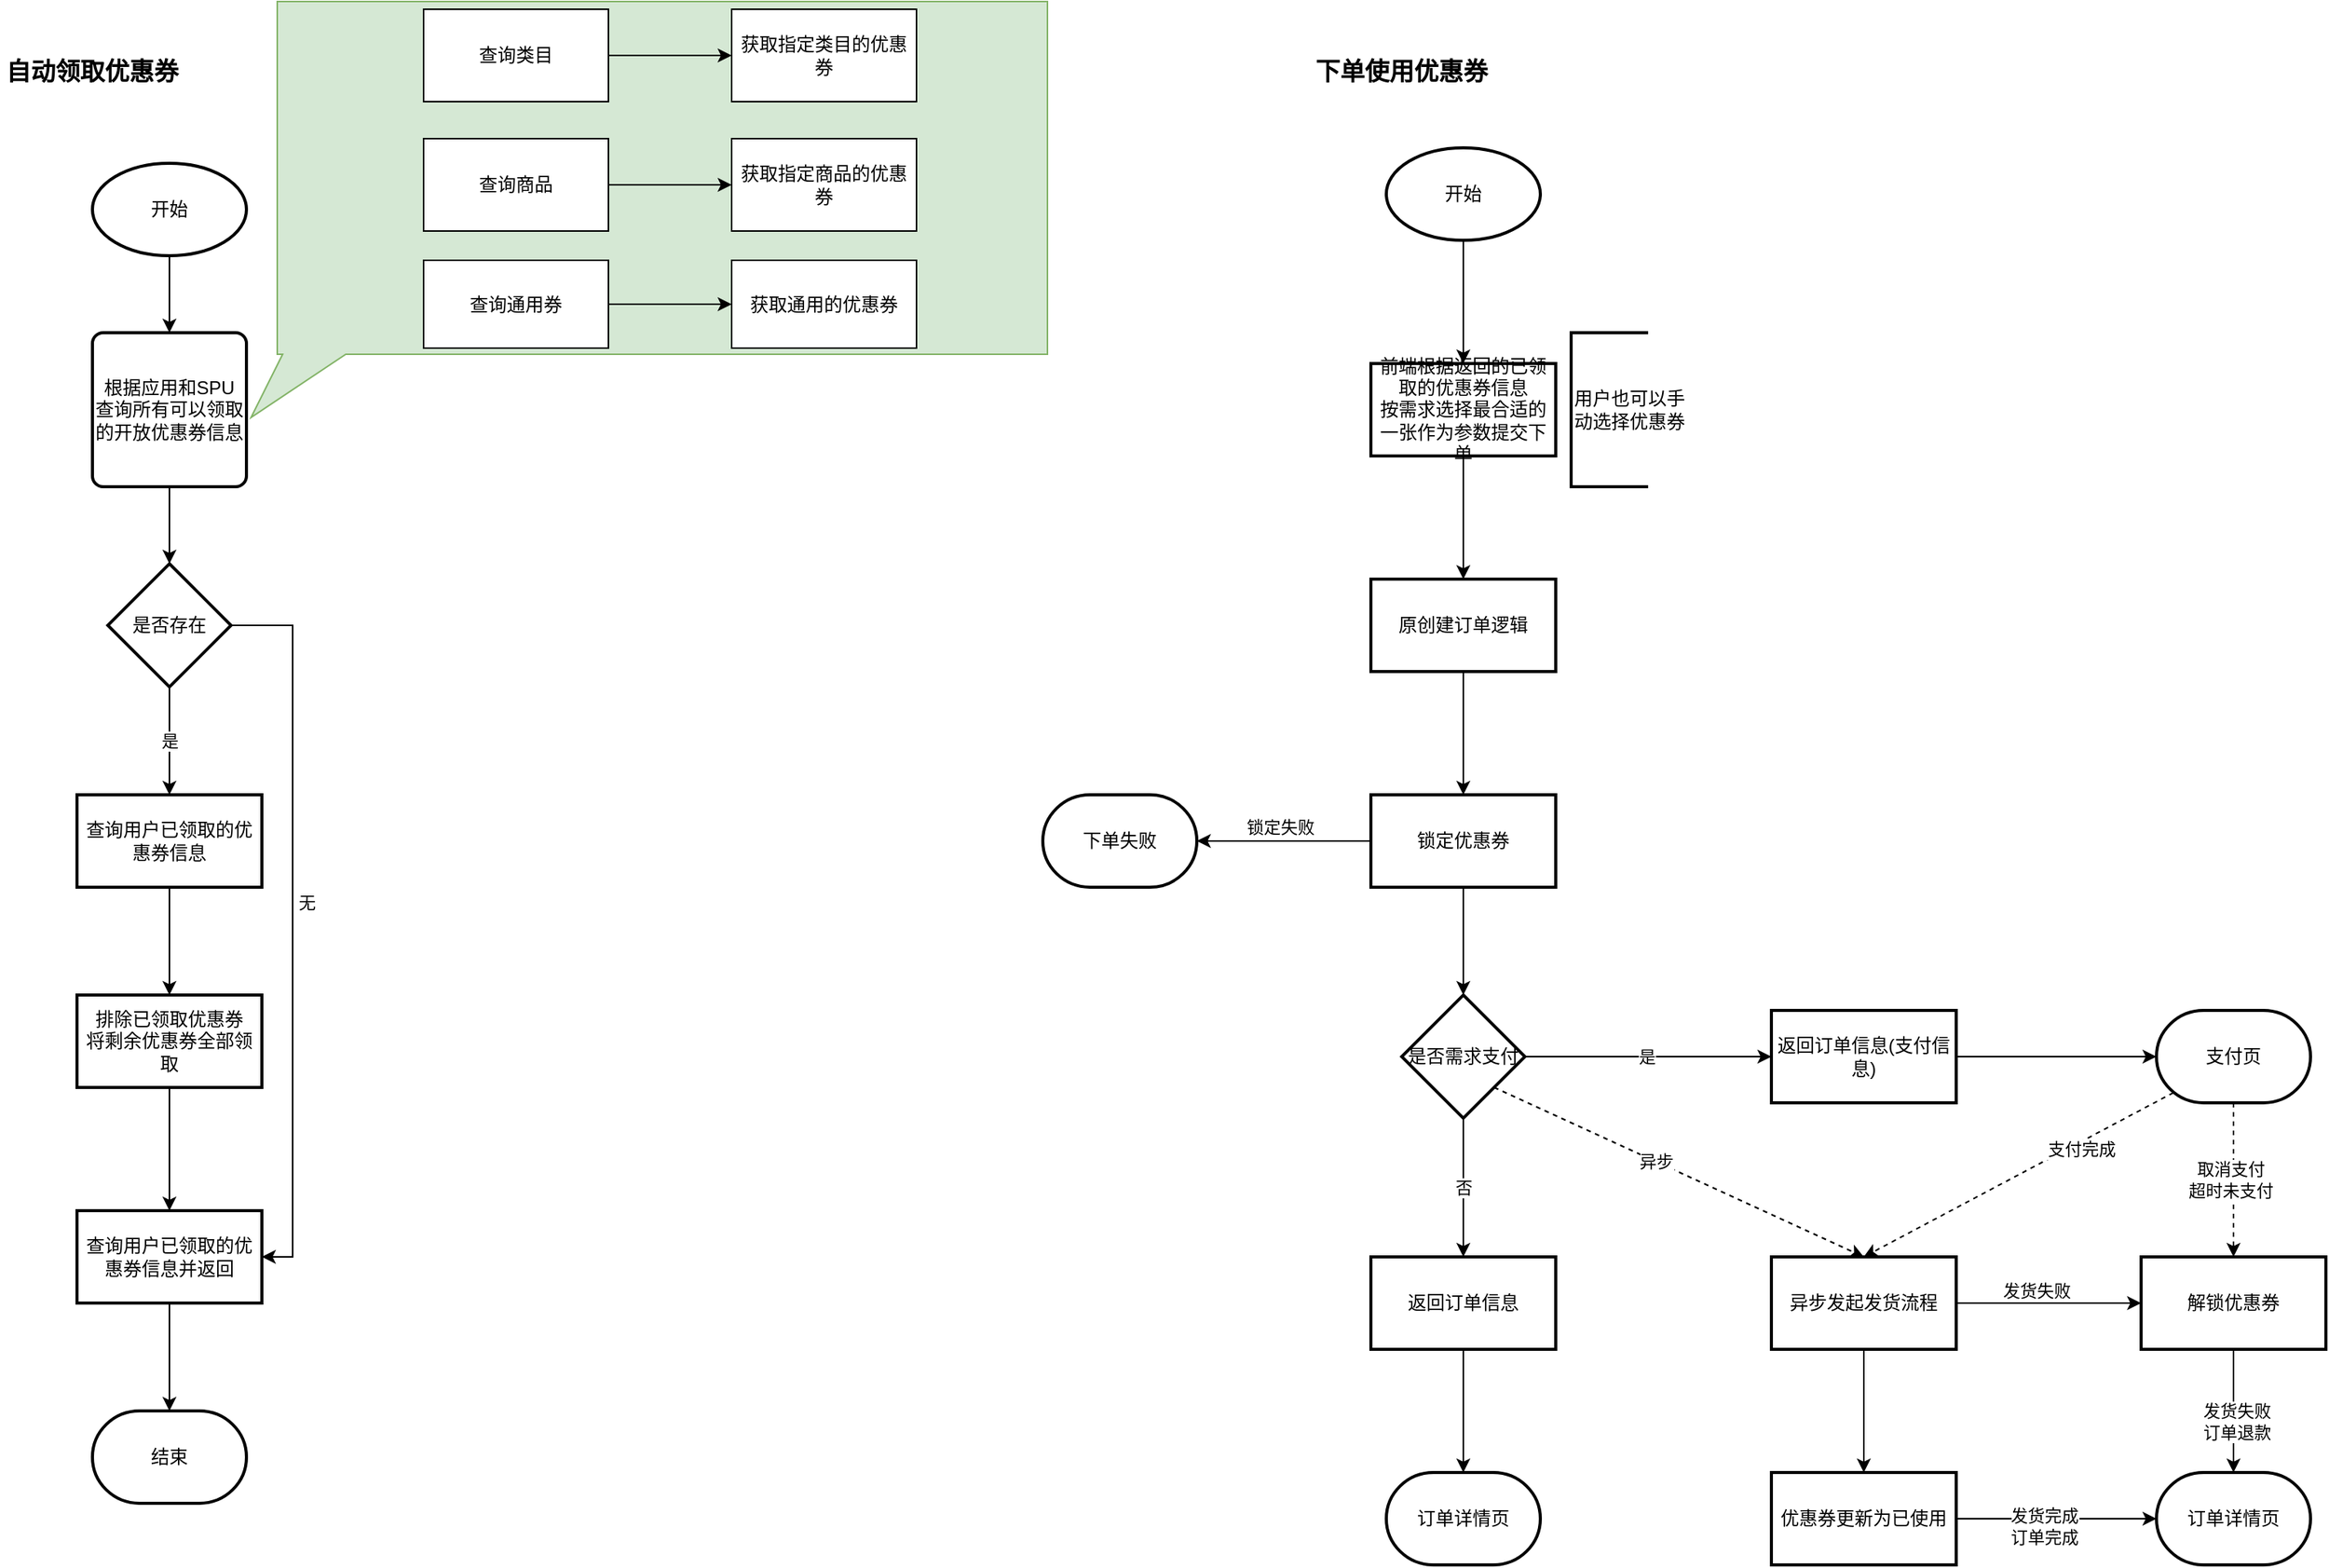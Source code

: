 <mxfile version="24.0.2" type="github">
  <diagram name="第 1 页" id="zcuINYi5yBSdiXbuYtzG">
    <mxGraphModel dx="1306" dy="1919" grid="1" gridSize="10" guides="1" tooltips="1" connect="1" arrows="1" fold="1" page="1" pageScale="1" pageWidth="827" pageHeight="1169" math="0" shadow="0">
      <root>
        <mxCell id="0" />
        <mxCell id="1" parent="0" />
        <mxCell id="jN4faiQt9KvXkNwv9UII-45" value="" style="whiteSpace=wrap;html=1;shape=mxgraph.basic.rectCallout;dx=24;dy=41;boundedLbl=1;fillColor=#d5e8d4;strokeColor=#82b366;" parent="1" vertex="1">
          <mxGeometry x="230" y="-15" width="500" height="270" as="geometry" />
        </mxCell>
        <mxCell id="jN4faiQt9KvXkNwv9UII-1" value="自动领取优惠券" style="text;html=1;align=center;verticalAlign=middle;whiteSpace=wrap;rounded=0;fontSize=16;fontStyle=1" parent="1" vertex="1">
          <mxGeometry x="50" y="20" width="120" height="20" as="geometry" />
        </mxCell>
        <mxCell id="jN4faiQt9KvXkNwv9UII-20" value="" style="edgeStyle=orthogonalEdgeStyle;rounded=0;orthogonalLoop=1;jettySize=auto;html=1;entryX=0.5;entryY=0;entryDx=0;entryDy=0;" parent="1" source="jN4faiQt9KvXkNwv9UII-7" target="jN4faiQt9KvXkNwv9UII-34" edge="1">
          <mxGeometry relative="1" as="geometry">
            <mxPoint x="160" y="230" as="targetPoint" />
          </mxGeometry>
        </mxCell>
        <mxCell id="jN4faiQt9KvXkNwv9UII-7" value="开始" style="strokeWidth=2;html=1;shape=mxgraph.flowchart.start_1;whiteSpace=wrap;" parent="1" vertex="1">
          <mxGeometry x="110" y="90" width="100" height="60" as="geometry" />
        </mxCell>
        <mxCell id="jN4faiQt9KvXkNwv9UII-25" value="" style="edgeStyle=orthogonalEdgeStyle;rounded=0;orthogonalLoop=1;jettySize=auto;html=1;exitX=0.5;exitY=1;exitDx=0;exitDy=0;" parent="1" source="jN4faiQt9KvXkNwv9UII-34" target="jN4faiQt9KvXkNwv9UII-24" edge="1">
          <mxGeometry relative="1" as="geometry">
            <mxPoint x="160" y="290" as="sourcePoint" />
          </mxGeometry>
        </mxCell>
        <mxCell id="jN4faiQt9KvXkNwv9UII-29" style="edgeStyle=orthogonalEdgeStyle;rounded=0;orthogonalLoop=1;jettySize=auto;html=1;entryX=1;entryY=0.5;entryDx=0;entryDy=0;" parent="1" source="jN4faiQt9KvXkNwv9UII-24" target="jN4faiQt9KvXkNwv9UII-52" edge="1">
          <mxGeometry relative="1" as="geometry">
            <Array as="points">
              <mxPoint x="240" y="390" />
              <mxPoint x="240" y="800" />
            </Array>
          </mxGeometry>
        </mxCell>
        <mxCell id="jN4faiQt9KvXkNwv9UII-31" value="无" style="edgeLabel;html=1;align=center;verticalAlign=middle;resizable=0;points=[];" parent="jN4faiQt9KvXkNwv9UII-29" vertex="1" connectable="0">
          <mxGeometry x="-0.083" y="4" relative="1" as="geometry">
            <mxPoint x="5" y="4" as="offset" />
          </mxGeometry>
        </mxCell>
        <mxCell id="jN4faiQt9KvXkNwv9UII-33" value="是" style="edgeStyle=orthogonalEdgeStyle;rounded=0;orthogonalLoop=1;jettySize=auto;html=1;" parent="1" source="jN4faiQt9KvXkNwv9UII-24" target="jN4faiQt9KvXkNwv9UII-32" edge="1">
          <mxGeometry relative="1" as="geometry" />
        </mxCell>
        <mxCell id="jN4faiQt9KvXkNwv9UII-24" value="是否存在" style="rhombus;whiteSpace=wrap;html=1;strokeWidth=2;" parent="1" vertex="1">
          <mxGeometry x="120" y="350" width="80" height="80" as="geometry" />
        </mxCell>
        <mxCell id="jN4faiQt9KvXkNwv9UII-26" value="结束" style="strokeWidth=2;html=1;shape=mxgraph.flowchart.terminator;whiteSpace=wrap;" parent="1" vertex="1">
          <mxGeometry x="110" y="900" width="100" height="60" as="geometry" />
        </mxCell>
        <mxCell id="jN4faiQt9KvXkNwv9UII-48" value="" style="edgeStyle=orthogonalEdgeStyle;rounded=0;orthogonalLoop=1;jettySize=auto;html=1;" parent="1" source="jN4faiQt9KvXkNwv9UII-32" target="jN4faiQt9KvXkNwv9UII-47" edge="1">
          <mxGeometry relative="1" as="geometry" />
        </mxCell>
        <mxCell id="jN4faiQt9KvXkNwv9UII-32" value="查询用户已领取的优惠券信息" style="whiteSpace=wrap;html=1;strokeWidth=2;" parent="1" vertex="1">
          <mxGeometry x="100" y="500" width="120" height="60" as="geometry" />
        </mxCell>
        <mxCell id="jN4faiQt9KvXkNwv9UII-34" value="根据应用和SPU&lt;div&gt;查询所有可以领取的开放优惠券信息&lt;/div&gt;" style="rounded=1;whiteSpace=wrap;html=1;absoluteArcSize=1;arcSize=14;strokeWidth=2;" parent="1" vertex="1">
          <mxGeometry x="110" y="200" width="100" height="100" as="geometry" />
        </mxCell>
        <mxCell id="jN4faiQt9KvXkNwv9UII-38" value="" style="edgeStyle=orthogonalEdgeStyle;rounded=0;orthogonalLoop=1;jettySize=auto;html=1;" parent="1" source="jN4faiQt9KvXkNwv9UII-36" target="jN4faiQt9KvXkNwv9UII-37" edge="1">
          <mxGeometry relative="1" as="geometry" />
        </mxCell>
        <mxCell id="jN4faiQt9KvXkNwv9UII-36" value="查询类目" style="rounded=0;whiteSpace=wrap;html=1;" parent="1" vertex="1">
          <mxGeometry x="325" y="-10" width="120" height="60" as="geometry" />
        </mxCell>
        <mxCell id="jN4faiQt9KvXkNwv9UII-37" value="获取指定类目的优惠券" style="rounded=0;whiteSpace=wrap;html=1;" parent="1" vertex="1">
          <mxGeometry x="525" y="-10" width="120" height="60" as="geometry" />
        </mxCell>
        <mxCell id="jN4faiQt9KvXkNwv9UII-41" value="" style="edgeStyle=orthogonalEdgeStyle;rounded=0;orthogonalLoop=1;jettySize=auto;html=1;" parent="1" source="jN4faiQt9KvXkNwv9UII-39" target="jN4faiQt9KvXkNwv9UII-40" edge="1">
          <mxGeometry relative="1" as="geometry" />
        </mxCell>
        <mxCell id="jN4faiQt9KvXkNwv9UII-39" value="查询商品" style="rounded=0;whiteSpace=wrap;html=1;" parent="1" vertex="1">
          <mxGeometry x="325" y="74" width="120" height="60" as="geometry" />
        </mxCell>
        <mxCell id="jN4faiQt9KvXkNwv9UII-40" value="获取指定商品的优惠券" style="rounded=0;whiteSpace=wrap;html=1;" parent="1" vertex="1">
          <mxGeometry x="525" y="74" width="120" height="60" as="geometry" />
        </mxCell>
        <mxCell id="jN4faiQt9KvXkNwv9UII-42" value="" style="edgeStyle=orthogonalEdgeStyle;rounded=0;orthogonalLoop=1;jettySize=auto;html=1;" parent="1" source="jN4faiQt9KvXkNwv9UII-43" target="jN4faiQt9KvXkNwv9UII-44" edge="1">
          <mxGeometry relative="1" as="geometry" />
        </mxCell>
        <mxCell id="jN4faiQt9KvXkNwv9UII-43" value="查询通用券" style="rounded=0;whiteSpace=wrap;html=1;" parent="1" vertex="1">
          <mxGeometry x="325" y="153" width="120" height="57" as="geometry" />
        </mxCell>
        <mxCell id="jN4faiQt9KvXkNwv9UII-44" value="获取通用的优惠券" style="rounded=0;whiteSpace=wrap;html=1;" parent="1" vertex="1">
          <mxGeometry x="525" y="153" width="120" height="57" as="geometry" />
        </mxCell>
        <mxCell id="jN4faiQt9KvXkNwv9UII-53" value="" style="edgeStyle=orthogonalEdgeStyle;rounded=0;orthogonalLoop=1;jettySize=auto;html=1;" parent="1" source="jN4faiQt9KvXkNwv9UII-47" target="jN4faiQt9KvXkNwv9UII-52" edge="1">
          <mxGeometry relative="1" as="geometry" />
        </mxCell>
        <mxCell id="jN4faiQt9KvXkNwv9UII-47" value="排除已领取优惠券&lt;div&gt;将剩余优惠券全部领取&lt;/div&gt;" style="whiteSpace=wrap;html=1;strokeWidth=2;" parent="1" vertex="1">
          <mxGeometry x="100" y="630" width="120" height="60" as="geometry" />
        </mxCell>
        <mxCell id="jN4faiQt9KvXkNwv9UII-54" value="" style="edgeStyle=orthogonalEdgeStyle;rounded=0;orthogonalLoop=1;jettySize=auto;html=1;" parent="1" source="jN4faiQt9KvXkNwv9UII-52" target="jN4faiQt9KvXkNwv9UII-26" edge="1">
          <mxGeometry relative="1" as="geometry" />
        </mxCell>
        <mxCell id="jN4faiQt9KvXkNwv9UII-52" value="查询用户已领取的优惠券信息并返回" style="whiteSpace=wrap;html=1;strokeWidth=2;" parent="1" vertex="1">
          <mxGeometry x="100" y="770" width="120" height="60" as="geometry" />
        </mxCell>
        <mxCell id="jN4faiQt9KvXkNwv9UII-58" value="" style="edgeStyle=orthogonalEdgeStyle;rounded=0;orthogonalLoop=1;jettySize=auto;html=1;" parent="1" source="jN4faiQt9KvXkNwv9UII-55" target="jN4faiQt9KvXkNwv9UII-57" edge="1">
          <mxGeometry relative="1" as="geometry" />
        </mxCell>
        <mxCell id="jN4faiQt9KvXkNwv9UII-55" value="开始" style="strokeWidth=2;html=1;shape=mxgraph.flowchart.start_1;whiteSpace=wrap;" parent="1" vertex="1">
          <mxGeometry x="950" y="80" width="100" height="60" as="geometry" />
        </mxCell>
        <mxCell id="jN4faiQt9KvXkNwv9UII-56" value="下单使用优惠券" style="text;html=1;align=center;verticalAlign=middle;whiteSpace=wrap;rounded=0;fontSize=16;fontStyle=1" parent="1" vertex="1">
          <mxGeometry x="900" y="20" width="120" height="20" as="geometry" />
        </mxCell>
        <mxCell id="jN4faiQt9KvXkNwv9UII-62" value="" style="edgeStyle=orthogonalEdgeStyle;rounded=0;orthogonalLoop=1;jettySize=auto;html=1;" parent="1" source="jN4faiQt9KvXkNwv9UII-57" target="jN4faiQt9KvXkNwv9UII-61" edge="1">
          <mxGeometry relative="1" as="geometry" />
        </mxCell>
        <mxCell id="jN4faiQt9KvXkNwv9UII-57" value="前端根据返回的已领取的优惠券信息&lt;div&gt;按需求选择最合适的一张作为参数提交下单&lt;/div&gt;" style="whiteSpace=wrap;html=1;strokeWidth=2;" parent="1" vertex="1">
          <mxGeometry x="940" y="220" width="120" height="60" as="geometry" />
        </mxCell>
        <mxCell id="jN4faiQt9KvXkNwv9UII-60" value="用户也可以手&lt;div&gt;动选择优惠券&lt;/div&gt;" style="strokeWidth=2;html=1;shape=mxgraph.flowchart.annotation_1;align=left;pointerEvents=1;" parent="1" vertex="1">
          <mxGeometry x="1070" y="200" width="50" height="100" as="geometry" />
        </mxCell>
        <mxCell id="jN4faiQt9KvXkNwv9UII-64" value="" style="edgeStyle=orthogonalEdgeStyle;rounded=0;orthogonalLoop=1;jettySize=auto;html=1;" parent="1" source="jN4faiQt9KvXkNwv9UII-61" target="jN4faiQt9KvXkNwv9UII-63" edge="1">
          <mxGeometry relative="1" as="geometry" />
        </mxCell>
        <mxCell id="jN4faiQt9KvXkNwv9UII-61" value="原创建订单逻辑" style="whiteSpace=wrap;html=1;strokeWidth=2;" parent="1" vertex="1">
          <mxGeometry x="940" y="360" width="120" height="60" as="geometry" />
        </mxCell>
        <mxCell id="jN4faiQt9KvXkNwv9UII-67" value="" style="edgeStyle=orthogonalEdgeStyle;rounded=0;orthogonalLoop=1;jettySize=auto;html=1;" parent="1" source="jN4faiQt9KvXkNwv9UII-63" target="jN4faiQt9KvXkNwv9UII-66" edge="1">
          <mxGeometry relative="1" as="geometry" />
        </mxCell>
        <mxCell id="jN4faiQt9KvXkNwv9UII-68" value="锁定失败" style="edgeLabel;html=1;align=center;verticalAlign=middle;resizable=0;points=[];" parent="jN4faiQt9KvXkNwv9UII-67" vertex="1" connectable="0">
          <mxGeometry x="-0.009" y="4" relative="1" as="geometry">
            <mxPoint x="-3" y="-13" as="offset" />
          </mxGeometry>
        </mxCell>
        <mxCell id="jN4faiQt9KvXkNwv9UII-72" value="" style="edgeStyle=orthogonalEdgeStyle;rounded=0;orthogonalLoop=1;jettySize=auto;html=1;" parent="1" source="jN4faiQt9KvXkNwv9UII-63" target="jN4faiQt9KvXkNwv9UII-71" edge="1">
          <mxGeometry relative="1" as="geometry" />
        </mxCell>
        <mxCell id="jN4faiQt9KvXkNwv9UII-63" value="锁定优惠券" style="whiteSpace=wrap;html=1;strokeWidth=2;" parent="1" vertex="1">
          <mxGeometry x="940" y="500" width="120" height="60" as="geometry" />
        </mxCell>
        <mxCell id="jN4faiQt9KvXkNwv9UII-66" value="下单失败" style="strokeWidth=2;html=1;shape=mxgraph.flowchart.terminator;whiteSpace=wrap;" parent="1" vertex="1">
          <mxGeometry x="727" y="500" width="100" height="60" as="geometry" />
        </mxCell>
        <mxCell id="lBdvo_NwAOxLUyf6sKMl-2" value="" style="rounded=0;orthogonalLoop=1;jettySize=auto;html=1;entryX=0.5;entryY=0;entryDx=0;entryDy=0;dashed=1;exitX=0.11;exitY=0.89;exitDx=0;exitDy=0;exitPerimeter=0;" edge="1" parent="1" source="lBdvo_NwAOxLUyf6sKMl-20" target="jN4faiQt9KvXkNwv9UII-73">
          <mxGeometry relative="1" as="geometry">
            <mxPoint x="1460" y="670" as="targetPoint" />
          </mxGeometry>
        </mxCell>
        <mxCell id="lBdvo_NwAOxLUyf6sKMl-18" value="&amp;nbsp; &amp;nbsp; 支付完成" style="edgeLabel;html=1;align=center;verticalAlign=middle;resizable=0;points=[];" vertex="1" connectable="0" parent="lBdvo_NwAOxLUyf6sKMl-2">
          <mxGeometry x="-0.345" relative="1" as="geometry">
            <mxPoint y="1" as="offset" />
          </mxGeometry>
        </mxCell>
        <mxCell id="lBdvo_NwAOxLUyf6sKMl-9" style="edgeStyle=orthogonalEdgeStyle;rounded=0;orthogonalLoop=1;jettySize=auto;html=1;entryX=0.5;entryY=0;entryDx=0;entryDy=0;dashed=1;exitX=0.5;exitY=1;exitDx=0;exitDy=0;exitPerimeter=0;" edge="1" parent="1" source="lBdvo_NwAOxLUyf6sKMl-20" target="lBdvo_NwAOxLUyf6sKMl-6">
          <mxGeometry relative="1" as="geometry" />
        </mxCell>
        <mxCell id="lBdvo_NwAOxLUyf6sKMl-10" value="取消支付&lt;div&gt;超时未支付&lt;/div&gt;" style="edgeLabel;html=1;align=center;verticalAlign=middle;resizable=0;points=[];" vertex="1" connectable="0" parent="lBdvo_NwAOxLUyf6sKMl-9">
          <mxGeometry x="-0.017" y="-2" relative="1" as="geometry">
            <mxPoint y="1" as="offset" />
          </mxGeometry>
        </mxCell>
        <mxCell id="jN4faiQt9KvXkNwv9UII-69" value="返回订单信息(支付信息)" style="whiteSpace=wrap;html=1;strokeWidth=2;" parent="1" vertex="1">
          <mxGeometry x="1200" y="640" width="120" height="60" as="geometry" />
        </mxCell>
        <mxCell id="jN4faiQt9KvXkNwv9UII-74" value="否" style="edgeStyle=orthogonalEdgeStyle;rounded=0;orthogonalLoop=1;jettySize=auto;html=1;entryX=0.5;entryY=0;entryDx=0;entryDy=0;" parent="1" source="jN4faiQt9KvXkNwv9UII-71" target="lBdvo_NwAOxLUyf6sKMl-3" edge="1">
          <mxGeometry relative="1" as="geometry" />
        </mxCell>
        <mxCell id="jN4faiQt9KvXkNwv9UII-77" value="" style="edgeStyle=orthogonalEdgeStyle;rounded=0;orthogonalLoop=1;jettySize=auto;html=1;" parent="1" source="jN4faiQt9KvXkNwv9UII-71" target="jN4faiQt9KvXkNwv9UII-69" edge="1">
          <mxGeometry relative="1" as="geometry" />
        </mxCell>
        <mxCell id="jN4faiQt9KvXkNwv9UII-78" value="是" style="edgeLabel;html=1;align=center;verticalAlign=middle;resizable=0;points=[];" parent="jN4faiQt9KvXkNwv9UII-77" vertex="1" connectable="0">
          <mxGeometry x="-0.018" relative="1" as="geometry">
            <mxPoint as="offset" />
          </mxGeometry>
        </mxCell>
        <mxCell id="jN4faiQt9KvXkNwv9UII-71" value="是否需求支付" style="rhombus;whiteSpace=wrap;html=1;strokeWidth=2;" parent="1" vertex="1">
          <mxGeometry x="960" y="630" width="80" height="80" as="geometry" />
        </mxCell>
        <mxCell id="lBdvo_NwAOxLUyf6sKMl-7" style="edgeStyle=orthogonalEdgeStyle;rounded=0;orthogonalLoop=1;jettySize=auto;html=1;" edge="1" parent="1" source="jN4faiQt9KvXkNwv9UII-73" target="lBdvo_NwAOxLUyf6sKMl-6">
          <mxGeometry relative="1" as="geometry" />
        </mxCell>
        <mxCell id="lBdvo_NwAOxLUyf6sKMl-8" value="发货失败" style="edgeLabel;html=1;align=center;verticalAlign=middle;resizable=0;points=[];" vertex="1" connectable="0" parent="lBdvo_NwAOxLUyf6sKMl-7">
          <mxGeometry x="-0.133" y="-2" relative="1" as="geometry">
            <mxPoint y="-10" as="offset" />
          </mxGeometry>
        </mxCell>
        <mxCell id="lBdvo_NwAOxLUyf6sKMl-22" style="edgeStyle=orthogonalEdgeStyle;rounded=0;orthogonalLoop=1;jettySize=auto;html=1;" edge="1" parent="1" source="jN4faiQt9KvXkNwv9UII-73" target="lBdvo_NwAOxLUyf6sKMl-14">
          <mxGeometry relative="1" as="geometry" />
        </mxCell>
        <mxCell id="jN4faiQt9KvXkNwv9UII-73" value="异步发起发货流程" style="whiteSpace=wrap;html=1;strokeWidth=2;" parent="1" vertex="1">
          <mxGeometry x="1200" y="800" width="120" height="60" as="geometry" />
        </mxCell>
        <mxCell id="jN4faiQt9KvXkNwv9UII-79" value="订单详情页" style="strokeWidth=2;html=1;shape=mxgraph.flowchart.terminator;whiteSpace=wrap;" parent="1" vertex="1">
          <mxGeometry x="950" y="940" width="100" height="60" as="geometry" />
        </mxCell>
        <mxCell id="lBdvo_NwAOxLUyf6sKMl-5" value="" style="edgeStyle=orthogonalEdgeStyle;rounded=0;orthogonalLoop=1;jettySize=auto;html=1;" edge="1" parent="1" source="lBdvo_NwAOxLUyf6sKMl-3" target="jN4faiQt9KvXkNwv9UII-79">
          <mxGeometry relative="1" as="geometry" />
        </mxCell>
        <mxCell id="lBdvo_NwAOxLUyf6sKMl-3" value="返回订单信息" style="whiteSpace=wrap;html=1;strokeWidth=2;" vertex="1" parent="1">
          <mxGeometry x="940" y="800" width="120" height="60" as="geometry" />
        </mxCell>
        <mxCell id="lBdvo_NwAOxLUyf6sKMl-24" style="edgeStyle=orthogonalEdgeStyle;rounded=0;orthogonalLoop=1;jettySize=auto;html=1;exitX=0.5;exitY=1;exitDx=0;exitDy=0;" edge="1" parent="1" source="lBdvo_NwAOxLUyf6sKMl-6" target="lBdvo_NwAOxLUyf6sKMl-23">
          <mxGeometry relative="1" as="geometry" />
        </mxCell>
        <mxCell id="lBdvo_NwAOxLUyf6sKMl-25" value="发货失败&lt;div&gt;订单退款&lt;/div&gt;" style="edgeLabel;html=1;align=center;verticalAlign=middle;resizable=0;points=[];" vertex="1" connectable="0" parent="lBdvo_NwAOxLUyf6sKMl-24">
          <mxGeometry x="0.17" y="2" relative="1" as="geometry">
            <mxPoint as="offset" />
          </mxGeometry>
        </mxCell>
        <mxCell id="lBdvo_NwAOxLUyf6sKMl-6" value="解锁优惠券" style="whiteSpace=wrap;html=1;strokeWidth=2;" vertex="1" parent="1">
          <mxGeometry x="1440" y="800" width="120" height="60" as="geometry" />
        </mxCell>
        <mxCell id="lBdvo_NwAOxLUyf6sKMl-26" style="edgeStyle=orthogonalEdgeStyle;rounded=0;orthogonalLoop=1;jettySize=auto;html=1;" edge="1" parent="1" source="lBdvo_NwAOxLUyf6sKMl-14" target="lBdvo_NwAOxLUyf6sKMl-23">
          <mxGeometry relative="1" as="geometry" />
        </mxCell>
        <mxCell id="lBdvo_NwAOxLUyf6sKMl-27" value="发货完成&lt;div&gt;订单完成&lt;/div&gt;" style="edgeLabel;html=1;align=center;verticalAlign=middle;resizable=0;points=[];" vertex="1" connectable="0" parent="lBdvo_NwAOxLUyf6sKMl-26">
          <mxGeometry x="-0.123" y="-4" relative="1" as="geometry">
            <mxPoint y="1" as="offset" />
          </mxGeometry>
        </mxCell>
        <mxCell id="lBdvo_NwAOxLUyf6sKMl-14" value="优惠券更新为已使用" style="whiteSpace=wrap;html=1;strokeWidth=2;" vertex="1" parent="1">
          <mxGeometry x="1200" y="940" width="120" height="60" as="geometry" />
        </mxCell>
        <mxCell id="lBdvo_NwAOxLUyf6sKMl-17" value="" style="edgeStyle=none;orthogonalLoop=1;jettySize=auto;html=1;rounded=0;entryX=0.5;entryY=0;entryDx=0;entryDy=0;exitX=1;exitY=1;exitDx=0;exitDy=0;dashed=1;" edge="1" parent="1" source="jN4faiQt9KvXkNwv9UII-71" target="jN4faiQt9KvXkNwv9UII-73">
          <mxGeometry width="100" relative="1" as="geometry">
            <mxPoint x="970" y="690" as="sourcePoint" />
            <mxPoint x="1070" y="690" as="targetPoint" />
            <Array as="points" />
          </mxGeometry>
        </mxCell>
        <mxCell id="lBdvo_NwAOxLUyf6sKMl-19" value="异步" style="edgeLabel;html=1;align=center;verticalAlign=middle;resizable=0;points=[];" vertex="1" connectable="0" parent="lBdvo_NwAOxLUyf6sKMl-17">
          <mxGeometry x="-0.127" y="1" relative="1" as="geometry">
            <mxPoint y="1" as="offset" />
          </mxGeometry>
        </mxCell>
        <mxCell id="lBdvo_NwAOxLUyf6sKMl-20" value="支付页" style="strokeWidth=2;html=1;shape=mxgraph.flowchart.terminator;whiteSpace=wrap;" vertex="1" parent="1">
          <mxGeometry x="1450" y="640" width="100" height="60" as="geometry" />
        </mxCell>
        <mxCell id="lBdvo_NwAOxLUyf6sKMl-21" style="edgeStyle=orthogonalEdgeStyle;rounded=0;orthogonalLoop=1;jettySize=auto;html=1;entryX=0;entryY=0.5;entryDx=0;entryDy=0;entryPerimeter=0;" edge="1" parent="1" source="jN4faiQt9KvXkNwv9UII-69" target="lBdvo_NwAOxLUyf6sKMl-20">
          <mxGeometry relative="1" as="geometry" />
        </mxCell>
        <mxCell id="lBdvo_NwAOxLUyf6sKMl-23" value="订单详情页" style="strokeWidth=2;html=1;shape=mxgraph.flowchart.terminator;whiteSpace=wrap;" vertex="1" parent="1">
          <mxGeometry x="1450" y="940" width="100" height="60" as="geometry" />
        </mxCell>
      </root>
    </mxGraphModel>
  </diagram>
</mxfile>
